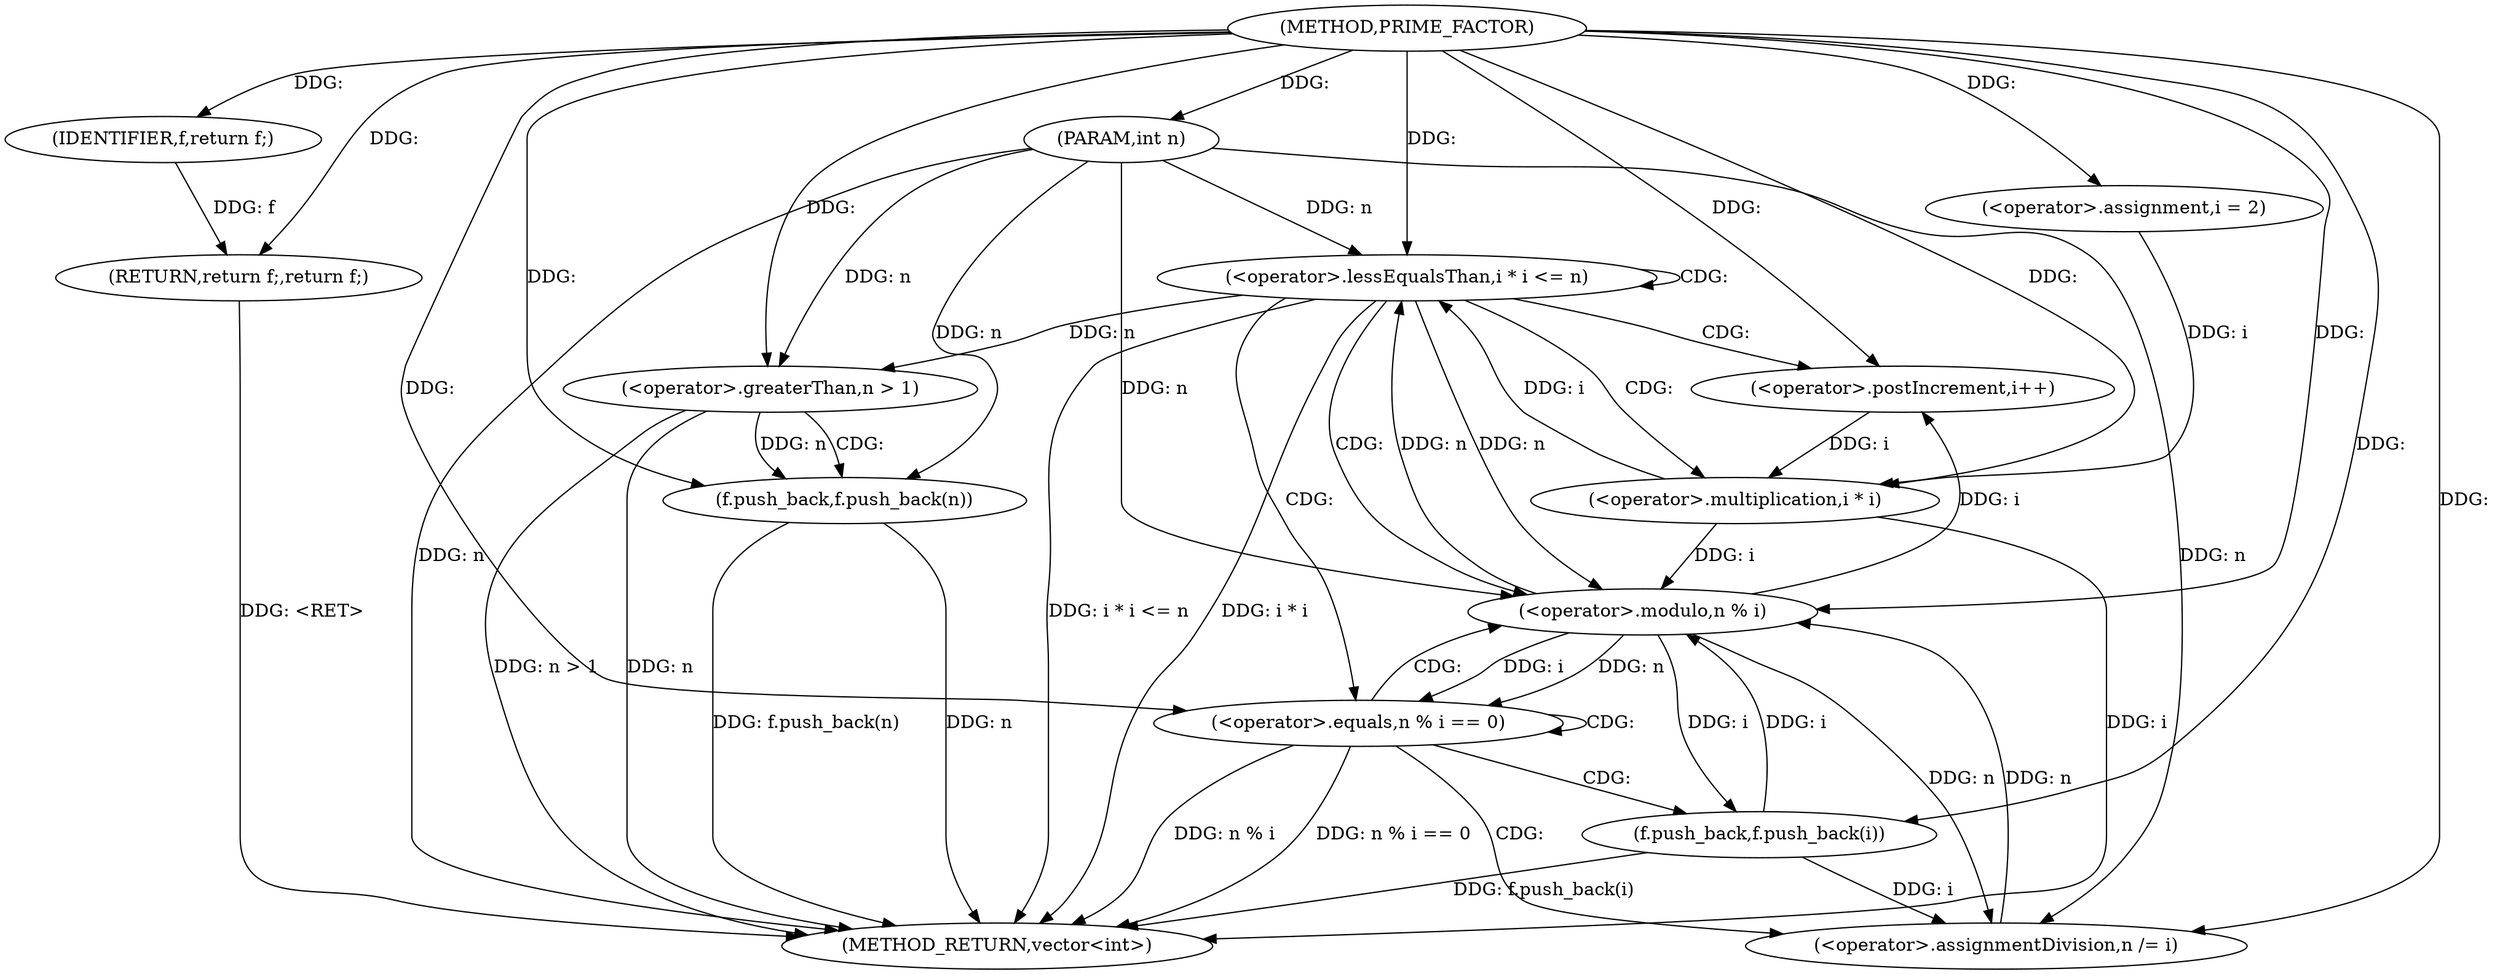 digraph "PRIME_FACTOR" {  
"1000466" [label = "(METHOD,PRIME_FACTOR)" ]
"1000503" [label = "(METHOD_RETURN,vector<int>)" ]
"1000467" [label = "(PARAM,int n)" ]
"1000501" [label = "(RETURN,return f;,return f;)" ]
"1000472" [label = "(<operator>.assignment,i = 2)" ]
"1000475" [label = "(<operator>.lessEqualsThan,i * i <= n)" ]
"1000480" [label = "(<operator>.postIncrement,i++)" ]
"1000496" [label = "(<operator>.greaterThan,n > 1)" ]
"1000499" [label = "(f.push_back,f.push_back(n))" ]
"1000502" [label = "(IDENTIFIER,f,return f;)" ]
"1000476" [label = "(<operator>.multiplication,i * i)" ]
"1000484" [label = "(<operator>.equals,n % i == 0)" ]
"1000490" [label = "(f.push_back,f.push_back(i))" ]
"1000492" [label = "(<operator>.assignmentDivision,n /= i)" ]
"1000485" [label = "(<operator>.modulo,n % i)" ]
  "1000467" -> "1000503"  [ label = "DDG: n"] 
  "1000476" -> "1000503"  [ label = "DDG: i"] 
  "1000475" -> "1000503"  [ label = "DDG: i * i"] 
  "1000475" -> "1000503"  [ label = "DDG: i * i <= n"] 
  "1000496" -> "1000503"  [ label = "DDG: n"] 
  "1000496" -> "1000503"  [ label = "DDG: n > 1"] 
  "1000499" -> "1000503"  [ label = "DDG: n"] 
  "1000499" -> "1000503"  [ label = "DDG: f.push_back(n)"] 
  "1000484" -> "1000503"  [ label = "DDG: n % i"] 
  "1000484" -> "1000503"  [ label = "DDG: n % i == 0"] 
  "1000490" -> "1000503"  [ label = "DDG: f.push_back(i)"] 
  "1000501" -> "1000503"  [ label = "DDG: <RET>"] 
  "1000466" -> "1000467"  [ label = "DDG: "] 
  "1000502" -> "1000501"  [ label = "DDG: f"] 
  "1000466" -> "1000501"  [ label = "DDG: "] 
  "1000466" -> "1000472"  [ label = "DDG: "] 
  "1000466" -> "1000502"  [ label = "DDG: "] 
  "1000476" -> "1000475"  [ label = "DDG: i"] 
  "1000485" -> "1000475"  [ label = "DDG: n"] 
  "1000467" -> "1000475"  [ label = "DDG: n"] 
  "1000466" -> "1000475"  [ label = "DDG: "] 
  "1000485" -> "1000480"  [ label = "DDG: i"] 
  "1000466" -> "1000480"  [ label = "DDG: "] 
  "1000475" -> "1000496"  [ label = "DDG: n"] 
  "1000467" -> "1000496"  [ label = "DDG: n"] 
  "1000466" -> "1000496"  [ label = "DDG: "] 
  "1000496" -> "1000499"  [ label = "DDG: n"] 
  "1000467" -> "1000499"  [ label = "DDG: n"] 
  "1000466" -> "1000499"  [ label = "DDG: "] 
  "1000472" -> "1000476"  [ label = "DDG: i"] 
  "1000480" -> "1000476"  [ label = "DDG: i"] 
  "1000466" -> "1000476"  [ label = "DDG: "] 
  "1000485" -> "1000484"  [ label = "DDG: n"] 
  "1000485" -> "1000484"  [ label = "DDG: i"] 
  "1000466" -> "1000484"  [ label = "DDG: "] 
  "1000490" -> "1000492"  [ label = "DDG: i"] 
  "1000466" -> "1000492"  [ label = "DDG: "] 
  "1000475" -> "1000485"  [ label = "DDG: n"] 
  "1000492" -> "1000485"  [ label = "DDG: n"] 
  "1000467" -> "1000485"  [ label = "DDG: n"] 
  "1000466" -> "1000485"  [ label = "DDG: "] 
  "1000476" -> "1000485"  [ label = "DDG: i"] 
  "1000490" -> "1000485"  [ label = "DDG: i"] 
  "1000485" -> "1000490"  [ label = "DDG: i"] 
  "1000466" -> "1000490"  [ label = "DDG: "] 
  "1000485" -> "1000492"  [ label = "DDG: n"] 
  "1000467" -> "1000492"  [ label = "DDG: n"] 
  "1000475" -> "1000485"  [ label = "CDG: "] 
  "1000475" -> "1000475"  [ label = "CDG: "] 
  "1000475" -> "1000476"  [ label = "CDG: "] 
  "1000475" -> "1000484"  [ label = "CDG: "] 
  "1000475" -> "1000480"  [ label = "CDG: "] 
  "1000496" -> "1000499"  [ label = "CDG: "] 
  "1000484" -> "1000490"  [ label = "CDG: "] 
  "1000484" -> "1000485"  [ label = "CDG: "] 
  "1000484" -> "1000492"  [ label = "CDG: "] 
  "1000484" -> "1000484"  [ label = "CDG: "] 
}

